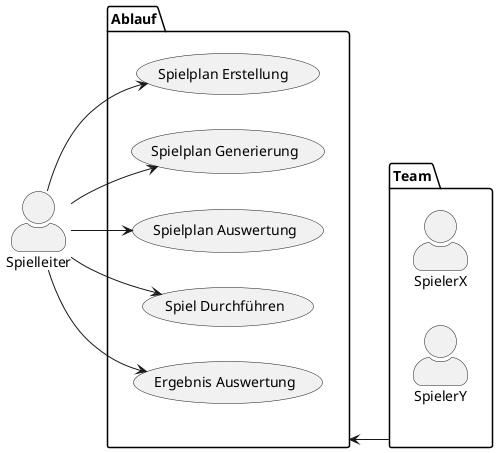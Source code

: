 @startuml
left to right direction
skinparam actorStyle awesome
actor Spielleiter as s
package Team as team{
  actor SpielerX as x
  actor "SpielerY" as y
}


package Ablauf as ablauf {
  usecase "Spielplan Erstellung " as UC1
  usecase "Spielplan Generierung" as UC2
  usecase "Spielplan Auswertung" as UC3
  usecase "Spiel Durchführen" as UC4
  usecase "Ergebnis Auswertung" as UC5
}

ablauf <-- team
s --> UC1
s --> UC2
s --> UC3
s --> UC4
s --> UC5

@enduml
